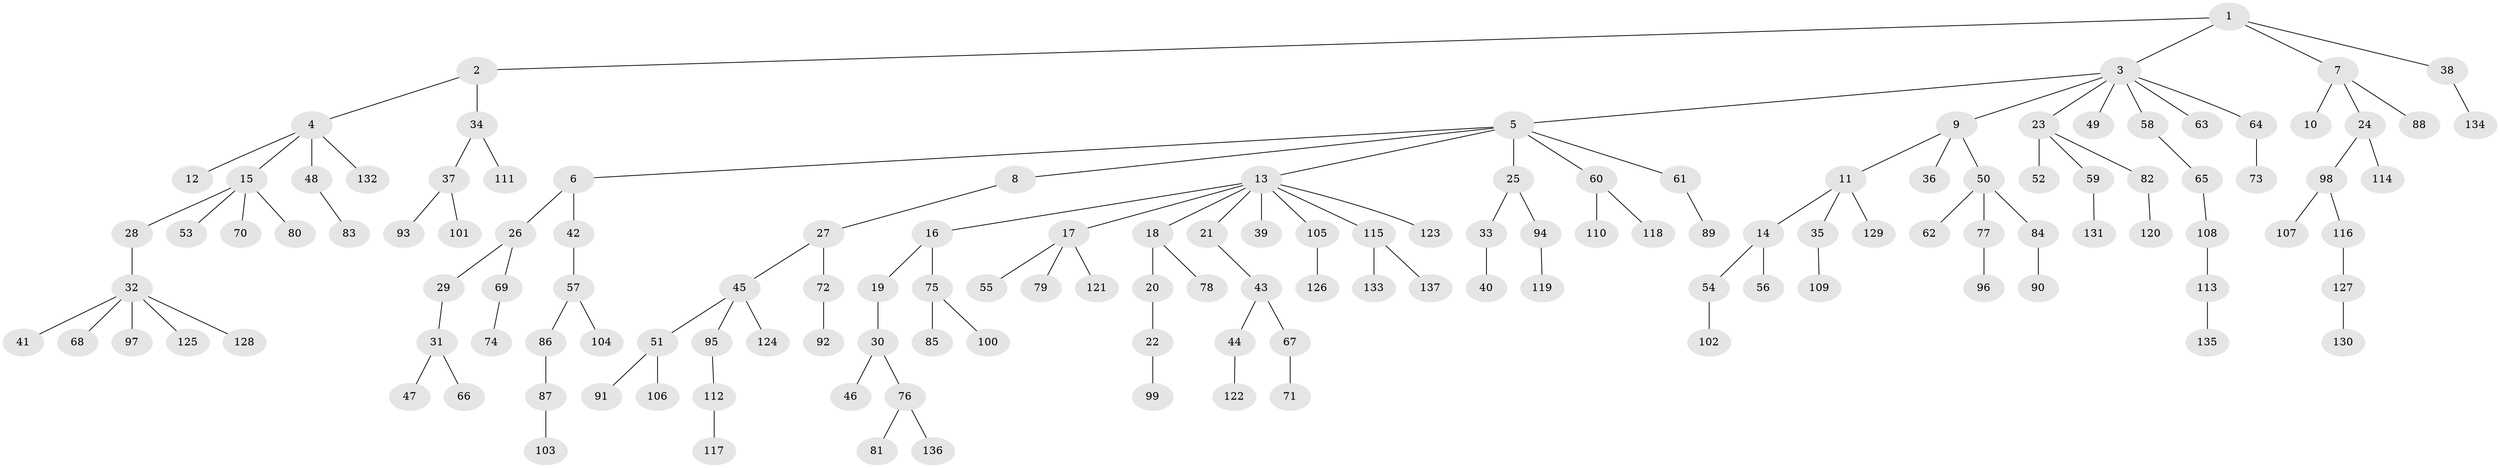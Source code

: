 // coarse degree distribution, {4: 0.03571428571428571, 3: 0.15476190476190477, 7: 0.023809523809523808, 2: 0.2857142857142857, 1: 0.47619047619047616, 8: 0.011904761904761904, 5: 0.011904761904761904}
// Generated by graph-tools (version 1.1) at 2025/51/03/04/25 22:51:24]
// undirected, 137 vertices, 136 edges
graph export_dot {
  node [color=gray90,style=filled];
  1;
  2;
  3;
  4;
  5;
  6;
  7;
  8;
  9;
  10;
  11;
  12;
  13;
  14;
  15;
  16;
  17;
  18;
  19;
  20;
  21;
  22;
  23;
  24;
  25;
  26;
  27;
  28;
  29;
  30;
  31;
  32;
  33;
  34;
  35;
  36;
  37;
  38;
  39;
  40;
  41;
  42;
  43;
  44;
  45;
  46;
  47;
  48;
  49;
  50;
  51;
  52;
  53;
  54;
  55;
  56;
  57;
  58;
  59;
  60;
  61;
  62;
  63;
  64;
  65;
  66;
  67;
  68;
  69;
  70;
  71;
  72;
  73;
  74;
  75;
  76;
  77;
  78;
  79;
  80;
  81;
  82;
  83;
  84;
  85;
  86;
  87;
  88;
  89;
  90;
  91;
  92;
  93;
  94;
  95;
  96;
  97;
  98;
  99;
  100;
  101;
  102;
  103;
  104;
  105;
  106;
  107;
  108;
  109;
  110;
  111;
  112;
  113;
  114;
  115;
  116;
  117;
  118;
  119;
  120;
  121;
  122;
  123;
  124;
  125;
  126;
  127;
  128;
  129;
  130;
  131;
  132;
  133;
  134;
  135;
  136;
  137;
  1 -- 2;
  1 -- 3;
  1 -- 7;
  1 -- 38;
  2 -- 4;
  2 -- 34;
  3 -- 5;
  3 -- 9;
  3 -- 23;
  3 -- 49;
  3 -- 58;
  3 -- 63;
  3 -- 64;
  4 -- 12;
  4 -- 15;
  4 -- 48;
  4 -- 132;
  5 -- 6;
  5 -- 8;
  5 -- 13;
  5 -- 25;
  5 -- 60;
  5 -- 61;
  6 -- 26;
  6 -- 42;
  7 -- 10;
  7 -- 24;
  7 -- 88;
  8 -- 27;
  9 -- 11;
  9 -- 36;
  9 -- 50;
  11 -- 14;
  11 -- 35;
  11 -- 129;
  13 -- 16;
  13 -- 17;
  13 -- 18;
  13 -- 21;
  13 -- 39;
  13 -- 105;
  13 -- 115;
  13 -- 123;
  14 -- 54;
  14 -- 56;
  15 -- 28;
  15 -- 53;
  15 -- 70;
  15 -- 80;
  16 -- 19;
  16 -- 75;
  17 -- 55;
  17 -- 79;
  17 -- 121;
  18 -- 20;
  18 -- 78;
  19 -- 30;
  20 -- 22;
  21 -- 43;
  22 -- 99;
  23 -- 52;
  23 -- 59;
  23 -- 82;
  24 -- 98;
  24 -- 114;
  25 -- 33;
  25 -- 94;
  26 -- 29;
  26 -- 69;
  27 -- 45;
  27 -- 72;
  28 -- 32;
  29 -- 31;
  30 -- 46;
  30 -- 76;
  31 -- 47;
  31 -- 66;
  32 -- 41;
  32 -- 68;
  32 -- 97;
  32 -- 125;
  32 -- 128;
  33 -- 40;
  34 -- 37;
  34 -- 111;
  35 -- 109;
  37 -- 93;
  37 -- 101;
  38 -- 134;
  42 -- 57;
  43 -- 44;
  43 -- 67;
  44 -- 122;
  45 -- 51;
  45 -- 95;
  45 -- 124;
  48 -- 83;
  50 -- 62;
  50 -- 77;
  50 -- 84;
  51 -- 91;
  51 -- 106;
  54 -- 102;
  57 -- 86;
  57 -- 104;
  58 -- 65;
  59 -- 131;
  60 -- 110;
  60 -- 118;
  61 -- 89;
  64 -- 73;
  65 -- 108;
  67 -- 71;
  69 -- 74;
  72 -- 92;
  75 -- 85;
  75 -- 100;
  76 -- 81;
  76 -- 136;
  77 -- 96;
  82 -- 120;
  84 -- 90;
  86 -- 87;
  87 -- 103;
  94 -- 119;
  95 -- 112;
  98 -- 107;
  98 -- 116;
  105 -- 126;
  108 -- 113;
  112 -- 117;
  113 -- 135;
  115 -- 133;
  115 -- 137;
  116 -- 127;
  127 -- 130;
}
